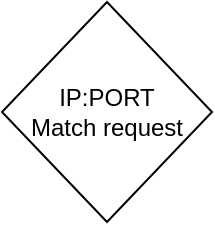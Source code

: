 <mxfile version="20.2.7" type="github">
  <diagram id="HosQMJa3Ksxo2QhjOf16" name="Page-1">
    <mxGraphModel dx="1422" dy="793" grid="1" gridSize="10" guides="1" tooltips="1" connect="1" arrows="1" fold="1" page="1" pageScale="1" pageWidth="850" pageHeight="1100" math="0" shadow="0">
      <root>
        <mxCell id="0" />
        <mxCell id="1" parent="0" />
        <mxCell id="HpNVdZE5cRyNFmhqkKaA-1" value="&lt;div&gt;IP:PORT&lt;/div&gt;&lt;div&gt;Match request&lt;br&gt;&lt;/div&gt;" style="rhombus;whiteSpace=wrap;html=1;" vertex="1" parent="1">
          <mxGeometry x="385" y="120" width="105" height="110" as="geometry" />
        </mxCell>
      </root>
    </mxGraphModel>
  </diagram>
</mxfile>

